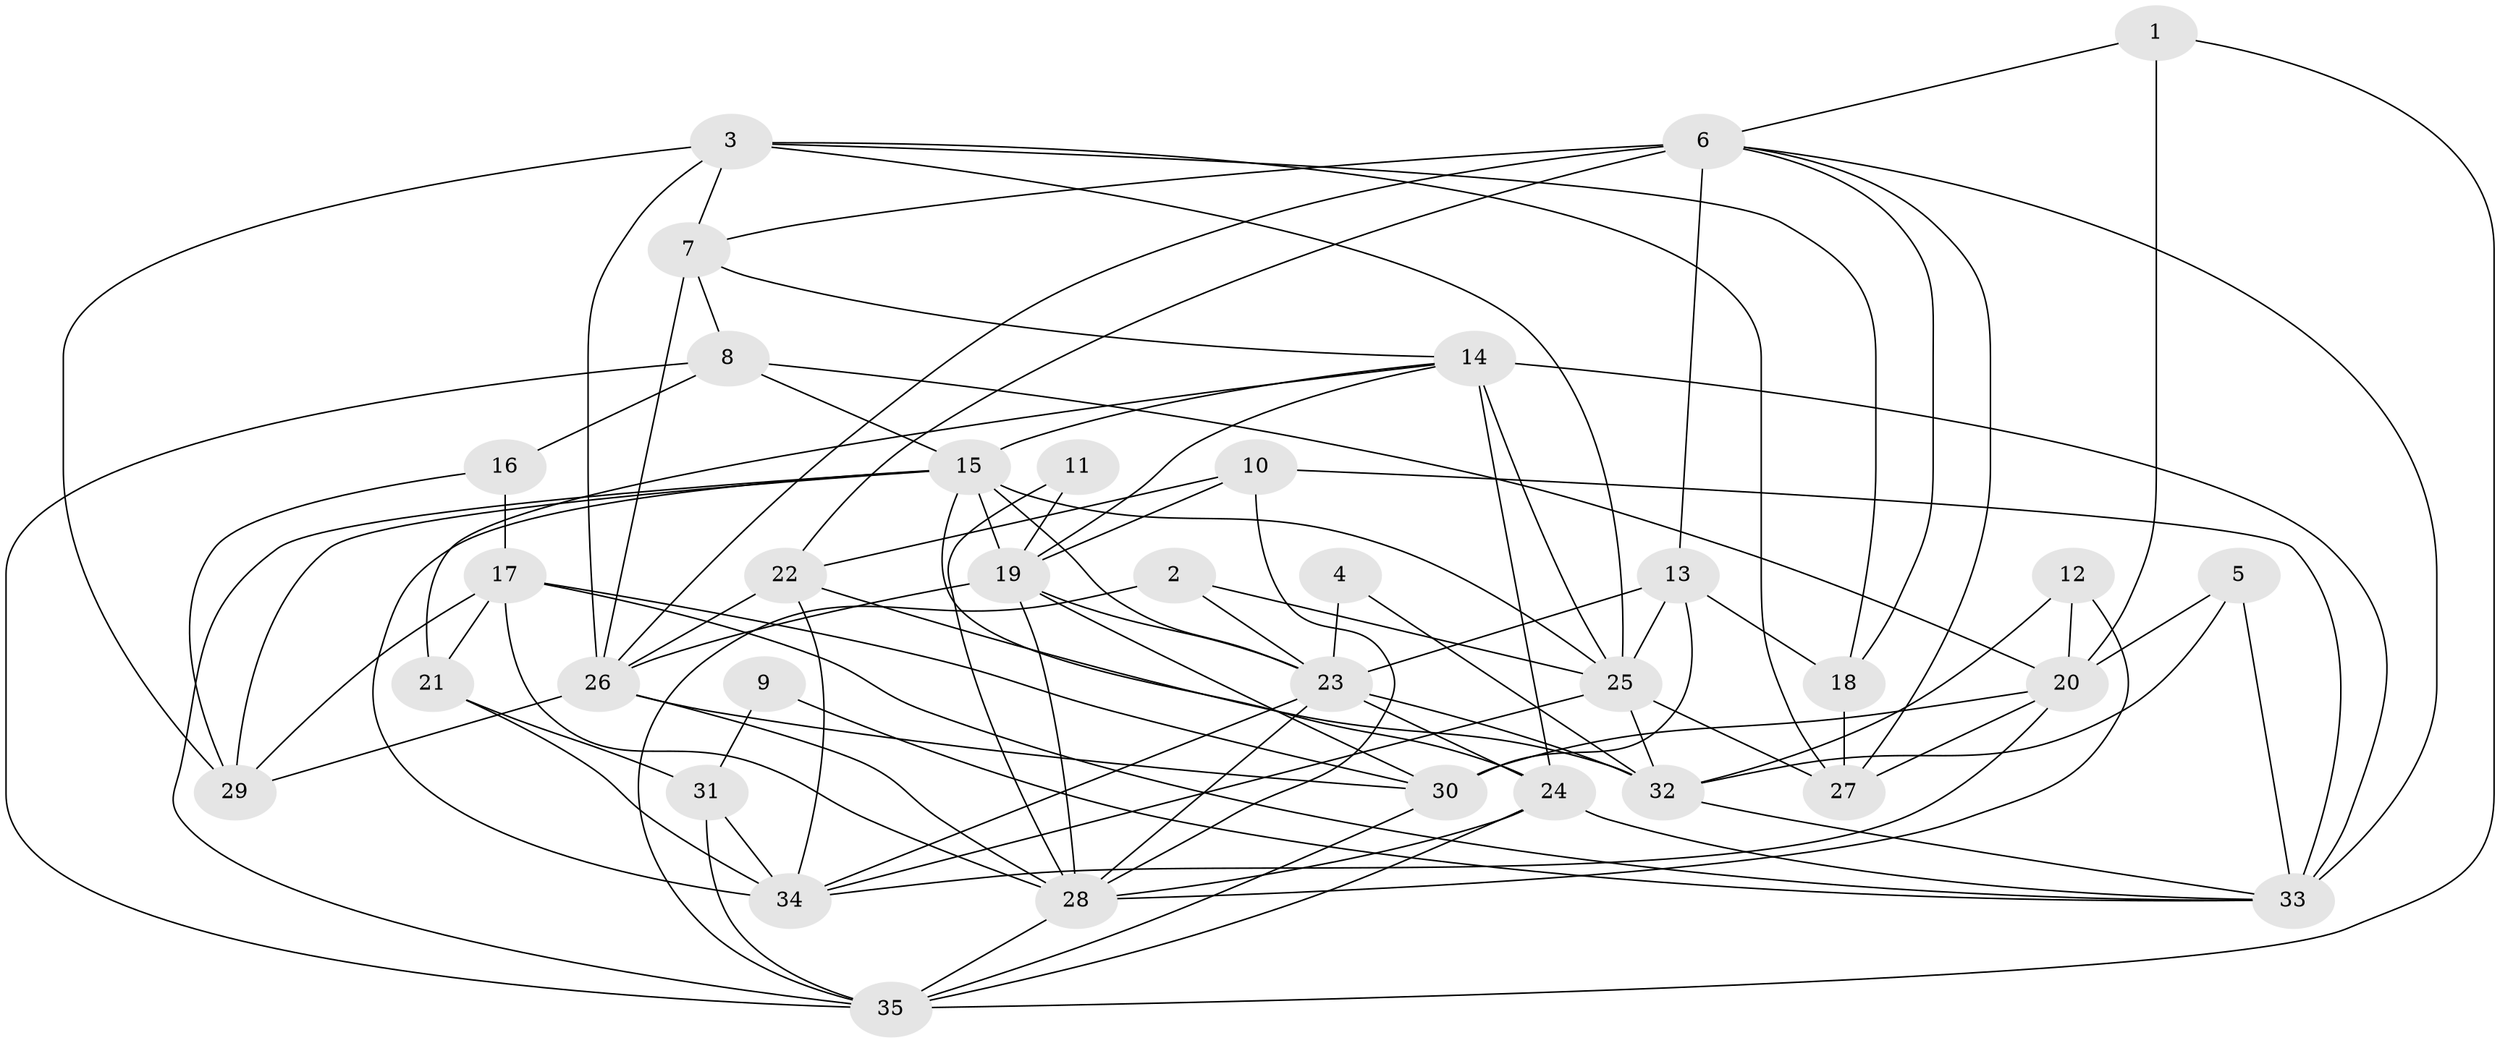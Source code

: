 // original degree distribution, {6: 0.1, 4: 0.2857142857142857, 9: 0.014285714285714285, 3: 0.18571428571428572, 2: 0.2, 5: 0.17142857142857143, 7: 0.02857142857142857, 8: 0.014285714285714285}
// Generated by graph-tools (version 1.1) at 2025/50/03/09/25 03:50:09]
// undirected, 35 vertices, 97 edges
graph export_dot {
graph [start="1"]
  node [color=gray90,style=filled];
  1;
  2;
  3;
  4;
  5;
  6;
  7;
  8;
  9;
  10;
  11;
  12;
  13;
  14;
  15;
  16;
  17;
  18;
  19;
  20;
  21;
  22;
  23;
  24;
  25;
  26;
  27;
  28;
  29;
  30;
  31;
  32;
  33;
  34;
  35;
  1 -- 6 [weight=1.0];
  1 -- 20 [weight=1.0];
  1 -- 35 [weight=1.0];
  2 -- 23 [weight=1.0];
  2 -- 25 [weight=1.0];
  2 -- 35 [weight=1.0];
  3 -- 7 [weight=1.0];
  3 -- 18 [weight=1.0];
  3 -- 25 [weight=1.0];
  3 -- 26 [weight=1.0];
  3 -- 27 [weight=1.0];
  3 -- 29 [weight=1.0];
  4 -- 23 [weight=1.0];
  4 -- 32 [weight=1.0];
  5 -- 20 [weight=1.0];
  5 -- 32 [weight=1.0];
  5 -- 33 [weight=1.0];
  6 -- 7 [weight=1.0];
  6 -- 13 [weight=1.0];
  6 -- 18 [weight=1.0];
  6 -- 22 [weight=2.0];
  6 -- 26 [weight=1.0];
  6 -- 27 [weight=1.0];
  6 -- 33 [weight=1.0];
  7 -- 8 [weight=1.0];
  7 -- 14 [weight=1.0];
  7 -- 26 [weight=1.0];
  8 -- 15 [weight=1.0];
  8 -- 16 [weight=1.0];
  8 -- 20 [weight=1.0];
  8 -- 35 [weight=1.0];
  9 -- 31 [weight=1.0];
  9 -- 33 [weight=1.0];
  10 -- 19 [weight=1.0];
  10 -- 22 [weight=1.0];
  10 -- 28 [weight=1.0];
  10 -- 33 [weight=1.0];
  11 -- 19 [weight=1.0];
  11 -- 28 [weight=1.0];
  12 -- 20 [weight=1.0];
  12 -- 28 [weight=1.0];
  12 -- 32 [weight=1.0];
  13 -- 18 [weight=1.0];
  13 -- 23 [weight=1.0];
  13 -- 25 [weight=1.0];
  13 -- 30 [weight=1.0];
  14 -- 15 [weight=1.0];
  14 -- 19 [weight=1.0];
  14 -- 21 [weight=1.0];
  14 -- 24 [weight=1.0];
  14 -- 25 [weight=1.0];
  14 -- 33 [weight=3.0];
  15 -- 19 [weight=1.0];
  15 -- 23 [weight=1.0];
  15 -- 24 [weight=1.0];
  15 -- 25 [weight=1.0];
  15 -- 29 [weight=1.0];
  15 -- 34 [weight=1.0];
  15 -- 35 [weight=1.0];
  16 -- 17 [weight=1.0];
  16 -- 29 [weight=1.0];
  17 -- 21 [weight=1.0];
  17 -- 28 [weight=1.0];
  17 -- 29 [weight=1.0];
  17 -- 30 [weight=1.0];
  17 -- 33 [weight=1.0];
  18 -- 27 [weight=1.0];
  19 -- 23 [weight=1.0];
  19 -- 26 [weight=1.0];
  19 -- 28 [weight=1.0];
  19 -- 30 [weight=1.0];
  20 -- 27 [weight=1.0];
  20 -- 30 [weight=1.0];
  20 -- 34 [weight=1.0];
  21 -- 31 [weight=1.0];
  21 -- 34 [weight=1.0];
  22 -- 26 [weight=1.0];
  22 -- 32 [weight=1.0];
  22 -- 34 [weight=1.0];
  23 -- 24 [weight=1.0];
  23 -- 28 [weight=1.0];
  23 -- 32 [weight=1.0];
  23 -- 34 [weight=1.0];
  24 -- 28 [weight=1.0];
  24 -- 33 [weight=1.0];
  24 -- 35 [weight=1.0];
  25 -- 27 [weight=1.0];
  25 -- 32 [weight=1.0];
  25 -- 34 [weight=1.0];
  26 -- 28 [weight=1.0];
  26 -- 29 [weight=1.0];
  26 -- 30 [weight=1.0];
  28 -- 35 [weight=1.0];
  30 -- 35 [weight=1.0];
  31 -- 34 [weight=1.0];
  31 -- 35 [weight=1.0];
  32 -- 33 [weight=1.0];
}
